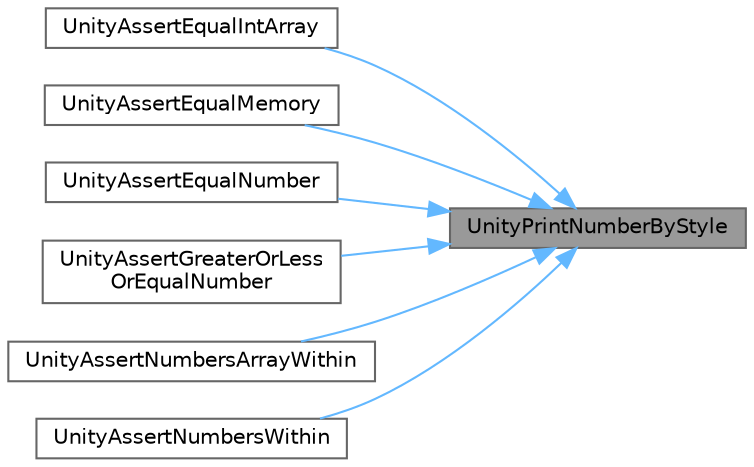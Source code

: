 digraph "UnityPrintNumberByStyle"
{
 // LATEX_PDF_SIZE
  bgcolor="transparent";
  edge [fontname=Helvetica,fontsize=10,labelfontname=Helvetica,labelfontsize=10];
  node [fontname=Helvetica,fontsize=10,shape=box,height=0.2,width=0.4];
  rankdir="RL";
  Node1 [label="UnityPrintNumberByStyle",height=0.2,width=0.4,color="gray40", fillcolor="grey60", style="filled", fontcolor="black",tooltip=" "];
  Node1 -> Node2 [dir="back",color="steelblue1",style="solid"];
  Node2 [label="UnityAssertEqualIntArray",height=0.2,width=0.4,color="grey40", fillcolor="white", style="filled",URL="$unity_8c.html#a5d36ae0ba6becafccda94364caf61adf",tooltip=" "];
  Node1 -> Node3 [dir="back",color="steelblue1",style="solid"];
  Node3 [label="UnityAssertEqualMemory",height=0.2,width=0.4,color="grey40", fillcolor="white", style="filled",URL="$unity_8c.html#a18b674bf204871eb5ab27f86405983f3",tooltip=" "];
  Node1 -> Node4 [dir="back",color="steelblue1",style="solid"];
  Node4 [label="UnityAssertEqualNumber",height=0.2,width=0.4,color="grey40", fillcolor="white", style="filled",URL="$unity_8c.html#a3f437686c9739ec3ed42d9fb640b4d1c",tooltip=" "];
  Node1 -> Node5 [dir="back",color="steelblue1",style="solid"];
  Node5 [label="UnityAssertGreaterOrLess\lOrEqualNumber",height=0.2,width=0.4,color="grey40", fillcolor="white", style="filled",URL="$unity_8c.html#a8a4659ab2a526ca3c93b7faf22bbf4b7",tooltip=" "];
  Node1 -> Node6 [dir="back",color="steelblue1",style="solid"];
  Node6 [label="UnityAssertNumbersArrayWithin",height=0.2,width=0.4,color="grey40", fillcolor="white", style="filled",URL="$unity_8c.html#a7125230f609e287bbe574be8ea46d1e3",tooltip=" "];
  Node1 -> Node7 [dir="back",color="steelblue1",style="solid"];
  Node7 [label="UnityAssertNumbersWithin",height=0.2,width=0.4,color="grey40", fillcolor="white", style="filled",URL="$unity_8c.html#a1edf5167aa7021aba92c523328e8fa61",tooltip=" "];
}
